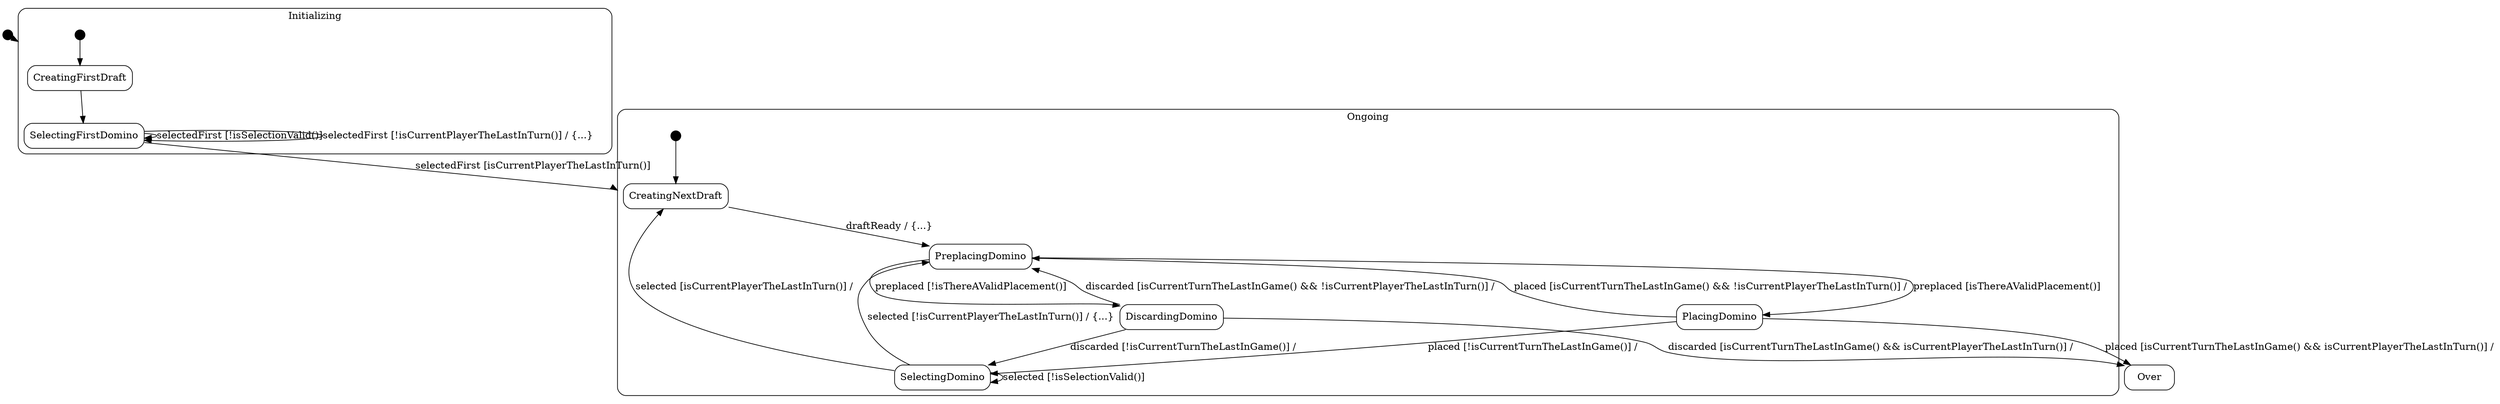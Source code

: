 // Code generated by Umple 1.29.0.4181.a593105a9

digraph "Gameplay" {
  compound = true;
  size="80,10"

  // Class: Gameplay

    // Top Level StateMachine: gamestatus
    
    // Start states are shown as a black circle
    node [shape = point, fillcolor="black", width=0.2 ];
    start_Gameplay_gamestatus [ tooltip = "Class Gameplay, SM gamestatus, State start" ];
    
        
    // Format for normal states
    node [shape = rectangle, width=1,style=rounded];
    
      // State: Initializing

     subgraph clusterGameplay_gamestatus_Initializing {
      label = "Initializing";
      style = rounded;

      // Bottom Level StateMachine: Initializing
      
      // Start states are shown as a black circle
      node [shape = point, fillcolor="black", width=0.2 ];
      start_Gameplay_Initializing [ tooltip = "Class Gameplay, SM gamestatus, State Initializing.start" ];
      
            
      // Format for normal states
      node [shape = rectangle, width=1,style=rounded];
      
        // State: CreatingFirstDraft

        Gameplay_gamestatusInitializing_CreatingFirstDraft [label = CreatingFirstDraft, tooltip = "Class Gameplay, SM gamestatus, State Initializing.CreatingFirstDraft&#13;Entry:
   shuffleDominoPile();generateInitialPlayerOrder();"];
        // End State: CreatingFirstDraft

        // State: SelectingFirstDomino

        Gameplay_gamestatusInitializing_SelectingFirstDomino [label = SelectingFirstDomino, tooltip = "Class Gameplay, SM gamestatus, State Initializing.SelectingFirstDomino"];
        // End State: SelectingFirstDomino
      // End Bottom Level StateMachine: Initializing
     }
      // End State: Initializing

      // State: Ongoing

     subgraph clusterGameplay_gamestatus_Ongoing {
      label = "Ongoing";
      style = rounded;

      // Bottom Level StateMachine: Ongoing
      
      // Start states are shown as a black circle
      node [shape = point, fillcolor="black", width=0.2 ];
      start_Gameplay_Ongoing [ tooltip = "Class Gameplay, SM gamestatus, State Ongoing.start" ];
      
            
      // Format for normal states
      node [shape = rectangle, width=1,style=rounded];
      
        // State: CreatingNextDraft

        Gameplay_gamestatusOngoing_CreatingNextDraft [label = CreatingNextDraft, tooltip = "Class Gameplay, SM gamestatus, State Ongoing.CreatingNextDraft&#13;Entry:
   createNextDraft(); orderNextDraft();generateNextPlayerOrder();"];
        // End State: CreatingNextDraft

        // State: PreplacingDomino

        Gameplay_gamestatusOngoing_PreplacingDomino [label = PreplacingDomino, tooltip = "Class Gameplay, SM gamestatus, State Ongoing.PreplacingDomino"];
        // End State: PreplacingDomino

        // State: PlacingDomino

        Gameplay_gamestatusOngoing_PlacingDomino [label = PlacingDomino, tooltip = "Class Gameplay, SM gamestatus, State Ongoing.PlacingDomino&#13;Exit:
   calculatePlayerScore();"];
        // End State: PlacingDomino

        // State: DiscardingDomino

        Gameplay_gamestatusOngoing_DiscardingDomino [label = DiscardingDomino, tooltip = "Class Gameplay, SM gamestatus, State Ongoing.DiscardingDomino&#13;Exit:
   calculatePlayerScore();"];
        // End State: DiscardingDomino

        // State: SelectingDomino

        Gameplay_gamestatusOngoing_SelectingDomino [label = SelectingDomino, tooltip = "Class Gameplay, SM gamestatus, State Ongoing.SelectingDomino"];
        // End State: SelectingDomino
      // End Bottom Level StateMachine: Ongoing
     }
      // End State: Ongoing

      // State: Over

      Gameplay_gamestatus_Over [label = Over, tooltip = "Class Gameplay, SM gamestatus, State Over&#13;Entry:
   calculateRanking();"];
      // End State: Over
    // End Top Level StateMachine: gamestatus

  // All transitions
    start_Gameplay_gamestatus -> Gameplay_gamestatusInitializing_CreatingFirstDraft [  lhead=clusterGameplay_gamestatus_Initializing,  tooltip = "start to Initializing" ] ;
    start_Gameplay_Initializing -> Gameplay_gamestatusInitializing_CreatingFirstDraft [  tooltip = "start to Initializing.CreatingFirstDraft" ] ;
    Gameplay_gamestatusInitializing_CreatingFirstDraft -> Gameplay_gamestatusInitializing_SelectingFirstDomino [  tooltip = "From Initializing.CreatingFirstDraft to Initializing.SelectingFirstDomino automatically" ] ;
  
  Gameplay_gamestatusInitializing_SelectingFirstDomino -> Gameplay_gamestatusInitializing_SelectingFirstDomino [  label = "selectedFirst [!isSelectionValid()]", tooltip = "From Initializing.SelectingFirstDomino to Initializing.SelectingFirstDomino on selectedFirst&#13;Guard:  [!isSelectionValid()]" ] ;
  
  Gameplay_gamestatusInitializing_SelectingFirstDomino -> Gameplay_gamestatusInitializing_SelectingFirstDomino [  label = "selectedFirst [!isCurrentPlayerTheLastInTurn()] / {...}", tooltip = "From Initializing.SelectingFirstDomino to Initializing.SelectingFirstDomino on selectedFirst&#13;Guard:  [!isCurrentPlayerTheLastInTurn()]&#13;Transition Action:
   setNextPlayer();" ] ;
  
  Gameplay_gamestatusInitializing_SelectingFirstDomino -> Gameplay_gamestatusOngoing_CreatingNextDraft [  lhead=clusterGameplay_gamestatus_Ongoing,  label = "selectedFirst [isCurrentPlayerTheLastInTurn()]", tooltip = "From Initializing.SelectingFirstDomino to Ongoing on selectedFirst&#13;Guard:  [isCurrentPlayerTheLastInTurn()]" ] ;
  
  start_Gameplay_Ongoing -> Gameplay_gamestatusOngoing_CreatingNextDraft [  tooltip = "start to Ongoing.CreatingNextDraft" ] ;
    Gameplay_gamestatusOngoing_SelectingDomino -> Gameplay_gamestatusOngoing_CreatingNextDraft [  label = "selected [isCurrentPlayerTheLastInTurn()] / ", tooltip = "From Ongoing.SelectingDomino to Ongoing.CreatingNextDraft on selected&#13;Guard:  [isCurrentPlayerTheLastInTurn()]&#13;Transition Action:
   " ] ;
  
  Gameplay_gamestatusOngoing_CreatingNextDraft -> Gameplay_gamestatusOngoing_PreplacingDomino [  label = "draftReady / {...}", tooltip = "From Ongoing.CreatingNextDraft to Ongoing.PreplacingDomino on draftReady&#13;Transition Action:
   revealNextDraft();" ] ;
  
  Gameplay_gamestatusOngoing_PlacingDomino -> Gameplay_gamestatusOngoing_PreplacingDomino [  label = "placed [isCurrentTurnTheLastInGame() && !isCurrentPlayerTheLastInTurn()] / ", tooltip = "From Ongoing.PlacingDomino to Ongoing.PreplacingDomino on placed&#13;Guard:  [isCurrentTurnTheLastInGame() && !isCurrentPlayerTheLastInTurn()]&#13;Transition Action:
   " ] ;
  
  Gameplay_gamestatusOngoing_DiscardingDomino -> Gameplay_gamestatusOngoing_PreplacingDomino [  label = "discarded [isCurrentTurnTheLastInGame() && !isCurrentPlayerTheLastInTurn()] / ", tooltip = "From Ongoing.DiscardingDomino to Ongoing.PreplacingDomino on discarded&#13;Guard:  [isCurrentTurnTheLastInGame() && !isCurrentPlayerTheLastInTurn()]&#13;Transition Action:
   " ] ;
  
  Gameplay_gamestatusOngoing_SelectingDomino -> Gameplay_gamestatusOngoing_PreplacingDomino [  label = "selected [!isCurrentPlayerTheLastInTurn()] / {...}", tooltip = "From Ongoing.SelectingDomino to Ongoing.PreplacingDomino on selected&#13;Guard:  [!isCurrentPlayerTheLastInTurn()]&#13;Transition Action:
   setNextPlayer();" ] ;
  
  Gameplay_gamestatusOngoing_PreplacingDomino -> Gameplay_gamestatusOngoing_PlacingDomino [  label = "preplaced [isThereAValidPlacement()]", tooltip = "From Ongoing.PreplacingDomino to Ongoing.PlacingDomino on preplaced&#13;Guard:  [isThereAValidPlacement()]" ] ;
  
  Gameplay_gamestatusOngoing_PreplacingDomino -> Gameplay_gamestatusOngoing_DiscardingDomino [  label = "preplaced [!isThereAValidPlacement()]", tooltip = "From Ongoing.PreplacingDomino to Ongoing.DiscardingDomino on preplaced&#13;Guard:  [!isThereAValidPlacement()]" ] ;
  
  Gameplay_gamestatusOngoing_PlacingDomino -> Gameplay_gamestatusOngoing_SelectingDomino [  label = "placed [!isCurrentTurnTheLastInGame()] / ", tooltip = "From Ongoing.PlacingDomino to Ongoing.SelectingDomino on placed&#13;Guard:  [!isCurrentTurnTheLastInGame()]&#13;Transition Action:
   " ] ;
  
  Gameplay_gamestatusOngoing_DiscardingDomino -> Gameplay_gamestatusOngoing_SelectingDomino [  label = "discarded [!isCurrentTurnTheLastInGame()] / ", tooltip = "From Ongoing.DiscardingDomino to Ongoing.SelectingDomino on discarded&#13;Guard:  [!isCurrentTurnTheLastInGame()]&#13;Transition Action:
   " ] ;
  
  Gameplay_gamestatusOngoing_SelectingDomino -> Gameplay_gamestatusOngoing_SelectingDomino [  label = "selected [!isSelectionValid()]", tooltip = "From Ongoing.SelectingDomino to Ongoing.SelectingDomino on selected&#13;Guard:  [!isSelectionValid()]" ] ;
  
  Gameplay_gamestatusOngoing_PlacingDomino -> Gameplay_gamestatus_Over [  label = "placed [isCurrentTurnTheLastInGame() && isCurrentPlayerTheLastInTurn()] / ", tooltip = "From Ongoing.PlacingDomino to Over on placed&#13;Guard:  [isCurrentTurnTheLastInGame() && isCurrentPlayerTheLastInTurn()]&#13;Transition Action:
   " ] ;
  
  Gameplay_gamestatusOngoing_DiscardingDomino -> Gameplay_gamestatus_Over [  label = "discarded [isCurrentTurnTheLastInGame() && isCurrentPlayerTheLastInTurn()] / ", tooltip = "From Ongoing.DiscardingDomino to Over on discarded&#13;Guard:  [isCurrentTurnTheLastInGame() && isCurrentPlayerTheLastInTurn()]&#13;Transition Action:
   " ] ;
  

}
